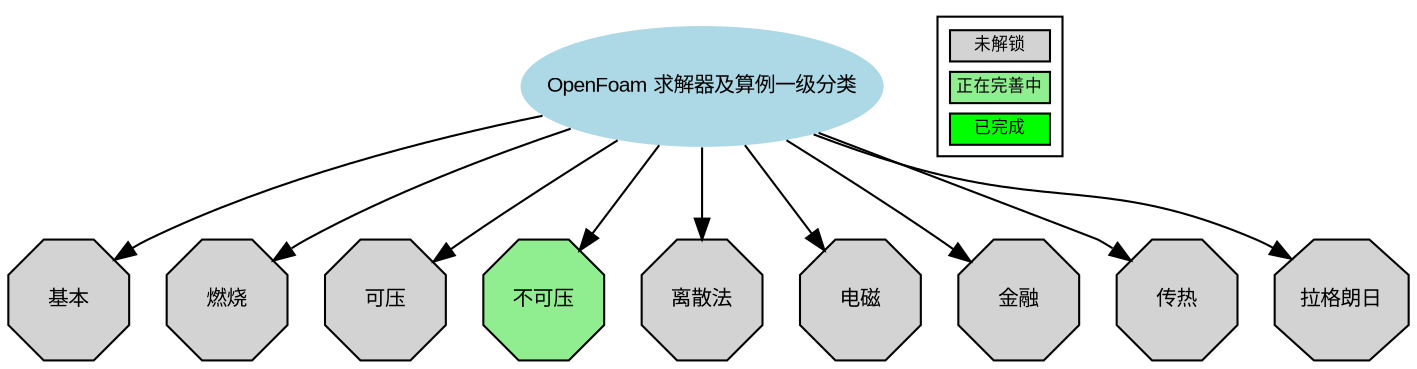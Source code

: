 
  digraph G {
      root[label="OpenFoam 求解器及算例一级分类", tooltip="简短介绍", fontname="Arial", fontsize=10, height=.8,width=.8,shape="ellipse",style="filled", color=none,fillcolor=lightblue,href="https://oflab.gitlab.io/tutorials/index.html",target="_top"];
      
    // 第一级分类
      basic[label="基本", tooltip="简短介绍", fontname="Arial", fontsize=10, height=.8,width=.8,shape="octagon",style="filled", color=black,fillcolor=lightgray,href="https://oflab.gitlab.io/tutorials/basic/index.html",target="_top"];
      combustion[label="燃烧", tooltip="简短介绍", fontname="Arial", fontsize=10, height=.8,width=.8,shape="octagon",style="filled", color=black,fillcolor=lightgray,href="https://oflab.gitlab.io/tutorials/combustion/index.html",target="_top"];
      compressible[label="可压", tooltip="简短介绍", fontname="Arial", fontsize=10, height=.8,width=.8,shape="octagon",style="filled", color=black,fillcolor=lightgray,href="https://oflab.gitlab.io/tutorials/compressible/index.html",target="_top"];
      incompressible[label="不可压", tooltip="简短介绍", fontname="Arial", fontsize=10, height=.8,width=.8,shape="octagon",style="filled", color=black,fillcolor=lightgreen,href="https://oflab.gitlab.io/tutorials/incompressible/index.html",target="_top"];
      discreteMethods[label="离散法", tooltip="简短介绍", fontname="Arial", fontsize=10, height=.8,width=.8,shape="octagon",style="filled", color=black,fillcolor=lightgray,href="https://oflab.gitlab.io/tutorials/discreteMethods/index.html",target="_top"];
      electromagnetics[label="电磁", tooltip="简短介绍", fontname="Arial", fontsize=10, height=.8,width=.8,shape="octagon",style="filled", color=black,fillcolor=lightgray,href="https://oflab.gitlab.io/tutorials/electromagnetics/index.html",target="_top"];
      financial[label="金融", tooltip="简短介绍", fontname="Arial", fontsize=10, height=.8,width=.8,shape="octagon",style="filled", color=black,fillcolor=lightgray,href="https://oflab.gitlab.io/tutorials/financial/index.html",target="_top"];
      heatTransfer[label="传热", tooltip="简短介绍", fontname="Arial", fontsize=10, height=.8,width=.8,shape="octagon",style="filled", color=black,fillcolor=lightgray,href="https://oflab.gitlab.io/tutorials/heatTransfer/index.html",target="_top"];
      lagrangian[label="拉格朗日", tooltip="简短介绍", fontname="Arial", fontsize=10, height=.8,width=.8,shape="octagon",style="filled", color=black,fillcolor=lightgray,href="https://oflab.gitlab.io/tutorials/lagrangian/index.html",target="_top"];
      
      root -> basic;
      root -> combustion;
      root -> incompressible;
      root -> compressible;
      root -> discreteMethods;
      root -> electromagnetics;
      root -> financial;
      root -> heatTransfer;
      root -> lagrangian;

    node [shape=plaintext]

  legend [
    fontname="Arial"
    fontsize=8
   label=<
     <table border="1" cellborder="1" cellspacing="5">
       <tr><td bgcolor="lightgray">未解锁</td></tr>
       <tr><td bgcolor="lightgreen"><font color="black">正在完善中</font></td></tr>
       <tr><td bgcolor="lime"><font color="black">已完成</font></td></tr>
     </table>>
  ];
  }